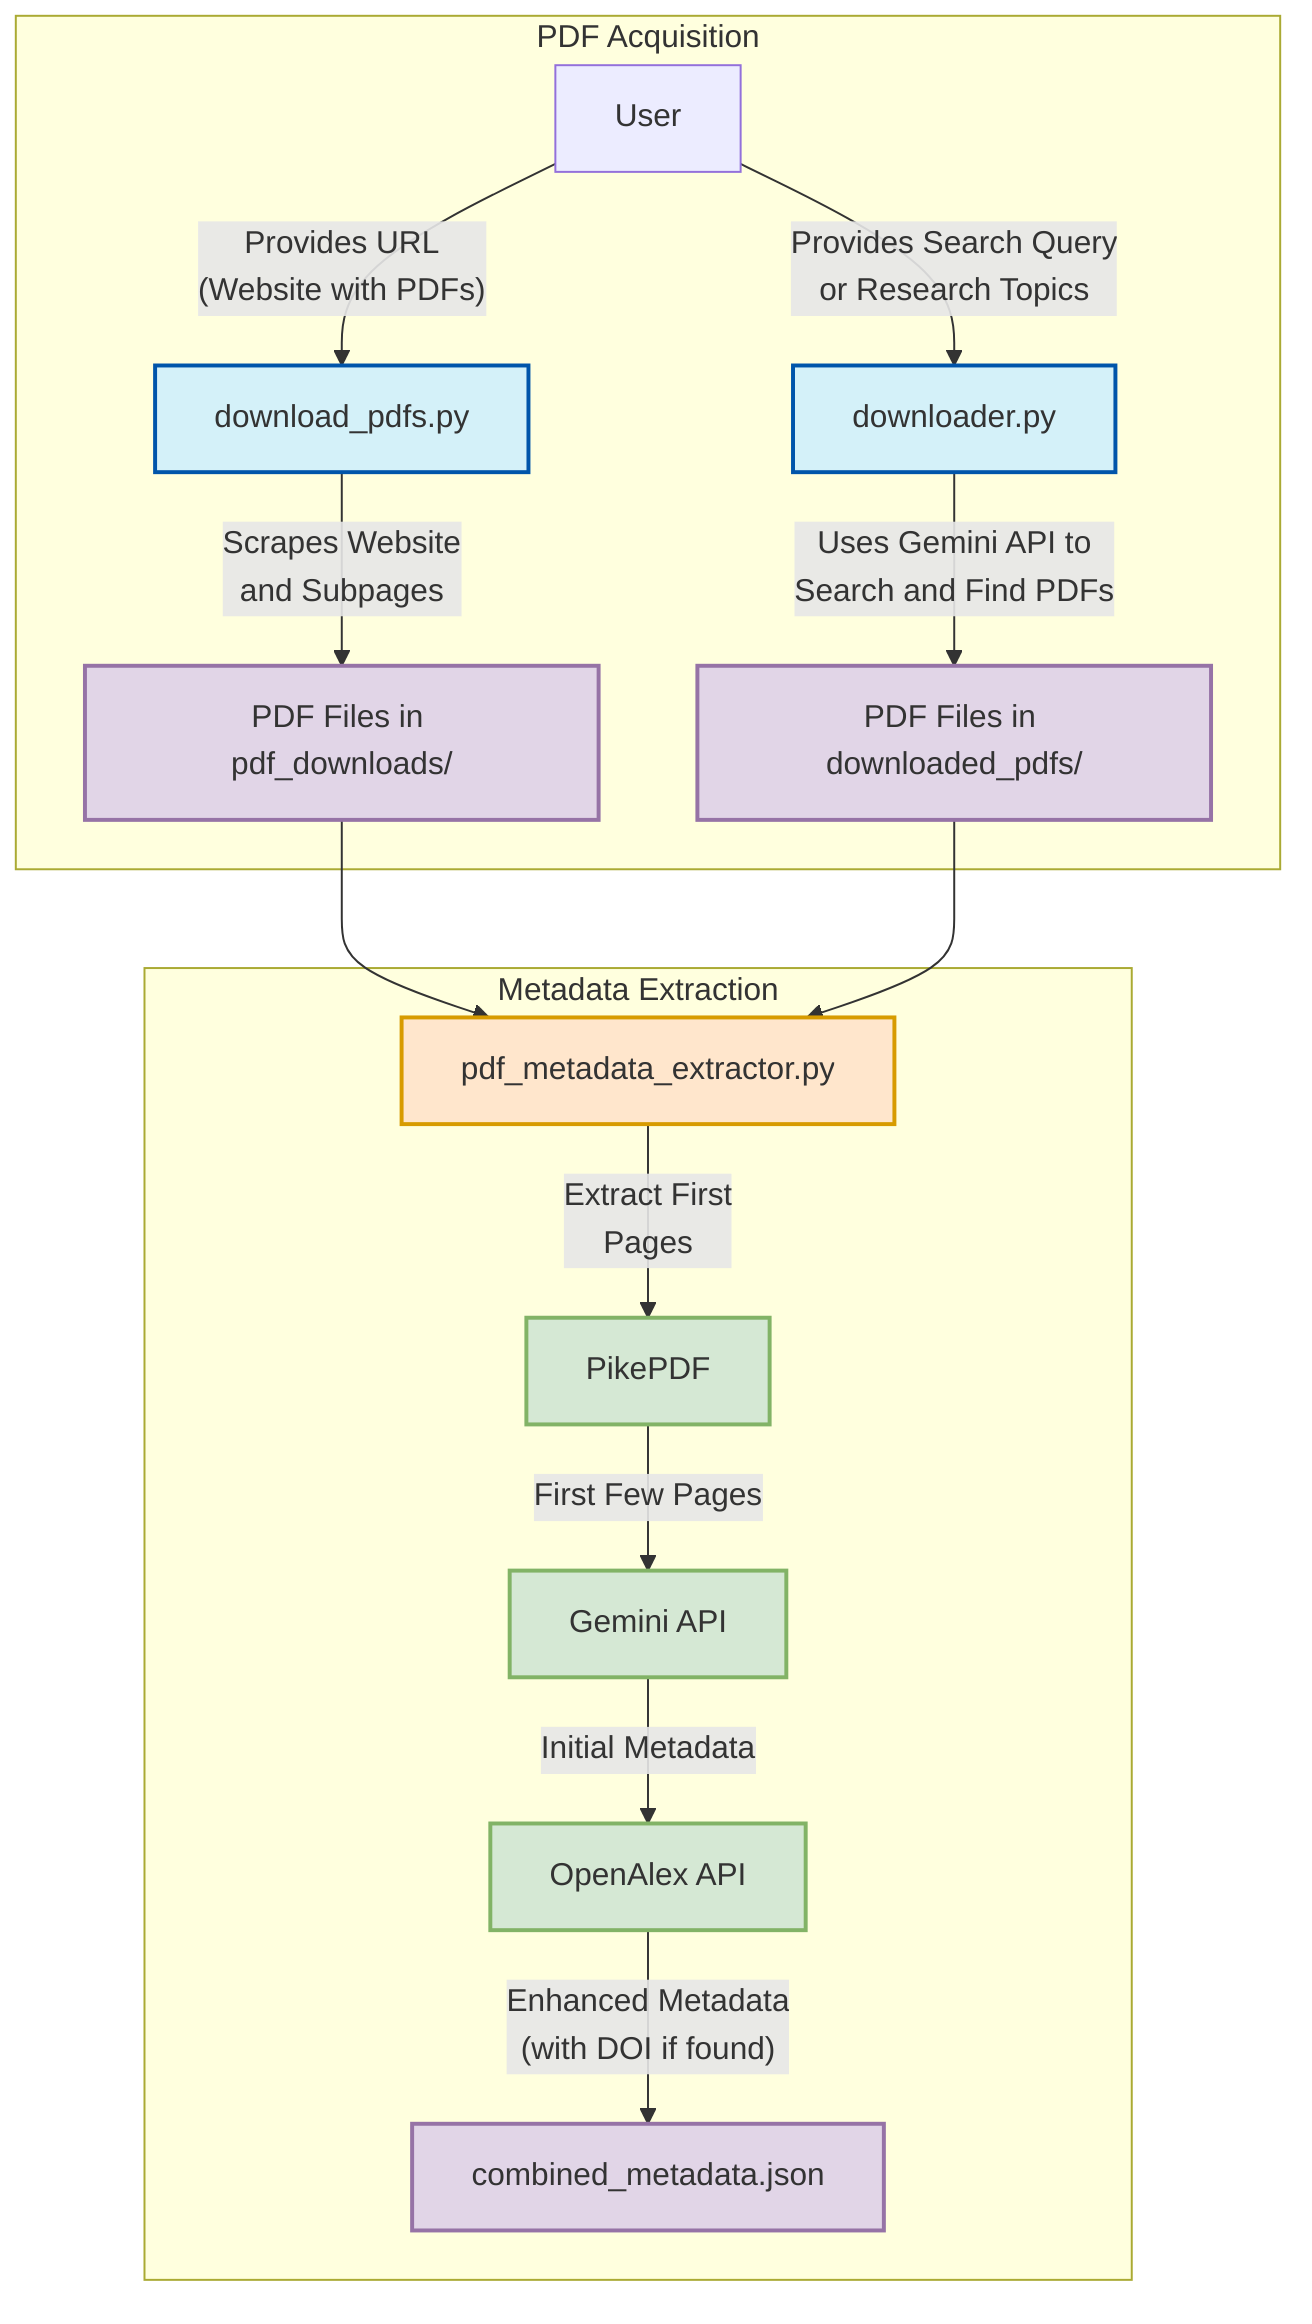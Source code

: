 flowchart TD
    subgraph "PDF Acquisition"
        A[User] -->|"Provides URL\n(Website with PDFs)"| B[download_pdfs.py]
        A -->|"Provides Search Query\nor Research Topics"| C[downloader.py]
        
        B -->|"Scrapes Website\nand Subpages"| D[PDF Files in pdf_downloads/]
        C -->|"Uses Gemini API to\nSearch and Find PDFs"| E[PDF Files in downloaded_pdfs/]
    end

    subgraph "Metadata Extraction"
        D --> F[pdf_metadata_extractor.py]
        E --> F
        
        F -->|"Extract First\nPages"| G[PikePDF]
        G -->|"First Few Pages"| H[Gemini API]
        H -->|"Initial Metadata"| I[OpenAlex API]
        I -->|"Enhanced Metadata\n(with DOI if found)"| J[combined_metadata.json]
    end

    classDef downloadScripts fill:#d4f1f9,stroke:#05a,stroke-width:2px
    classDef metadataProcess fill:#ffe6cc,stroke:#d79b00,stroke-width:2px
    classDef storage fill:#e1d5e7,stroke:#9673a6,stroke-width:2px
    classDef apis fill:#d5e8d4,stroke:#82b366,stroke-width:2px

    class B,C downloadScripts
    class F,G,H,I metadataProcess
    class D,E,J storage
    class G,H,I apis